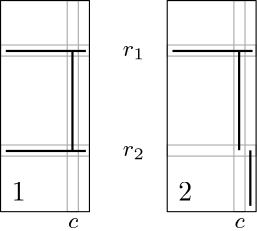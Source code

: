 <?xml version="1.0"?>
<!DOCTYPE ipe SYSTEM "ipe.dtd">
<ipe version="70005" creator="Ipe 7.1.4">
<info created="D:20170211135034" modified="D:20170423183714"/>
<ipestyle name="basic">
<symbol name="arrow/arc(spx)">
<path stroke="sym-stroke" fill="sym-stroke" pen="sym-pen">
0 0 m
-1 0.333 l
-1 -0.333 l
h
</path>
</symbol>
<symbol name="arrow/farc(spx)">
<path stroke="sym-stroke" fill="white" pen="sym-pen">
0 0 m
-1 0.333 l
-1 -0.333 l
h
</path>
</symbol>
<symbol name="arrow/ptarc(spx)">
<path stroke="sym-stroke" fill="sym-stroke" pen="sym-pen">
0 0 m
-1 0.333 l
-0.8 0 l
-1 -0.333 l
h
</path>
</symbol>
<symbol name="arrow/fptarc(spx)">
<path stroke="sym-stroke" fill="white" pen="sym-pen">
0 0 m
-1 0.333 l
-0.8 0 l
-1 -0.333 l
h
</path>
</symbol>
<symbol name="mark/circle(sx)" transformations="translations">
<path fill="sym-stroke">
0.6 0 0 0.6 0 0 e
0.4 0 0 0.4 0 0 e
</path>
</symbol>
<symbol name="mark/disk(sx)" transformations="translations">
<path fill="sym-stroke">
0.6 0 0 0.6 0 0 e
</path>
</symbol>
<symbol name="mark/fdisk(sfx)" transformations="translations">
<group>
<path fill="sym-fill">
0.5 0 0 0.5 0 0 e
</path>
<path fill="sym-stroke" fillrule="eofill">
0.6 0 0 0.6 0 0 e
0.4 0 0 0.4 0 0 e
</path>
</group>
</symbol>
<symbol name="mark/box(sx)" transformations="translations">
<path fill="sym-stroke" fillrule="eofill">
-0.6 -0.6 m
0.6 -0.6 l
0.6 0.6 l
-0.6 0.6 l
h
-0.4 -0.4 m
0.4 -0.4 l
0.4 0.4 l
-0.4 0.4 l
h
</path>
</symbol>
<symbol name="mark/square(sx)" transformations="translations">
<path fill="sym-stroke">
-0.6 -0.6 m
0.6 -0.6 l
0.6 0.6 l
-0.6 0.6 l
h
</path>
</symbol>
<symbol name="mark/fsquare(sfx)" transformations="translations">
<group>
<path fill="sym-fill">
-0.5 -0.5 m
0.5 -0.5 l
0.5 0.5 l
-0.5 0.5 l
h
</path>
<path fill="sym-stroke" fillrule="eofill">
-0.6 -0.6 m
0.6 -0.6 l
0.6 0.6 l
-0.6 0.6 l
h
-0.4 -0.4 m
0.4 -0.4 l
0.4 0.4 l
-0.4 0.4 l
h
</path>
</group>
</symbol>
<symbol name="mark/cross(sx)" transformations="translations">
<group>
<path fill="sym-stroke">
-0.43 -0.57 m
0.57 0.43 l
0.43 0.57 l
-0.57 -0.43 l
h
</path>
<path fill="sym-stroke">
-0.43 0.57 m
0.57 -0.43 l
0.43 -0.57 l
-0.57 0.43 l
h
</path>
</group>
</symbol>
<symbol name="arrow/fnormal(spx)">
<path stroke="sym-stroke" fill="white" pen="sym-pen">
0 0 m
-1 0.333 l
-1 -0.333 l
h
</path>
</symbol>
<symbol name="arrow/pointed(spx)">
<path stroke="sym-stroke" fill="sym-stroke" pen="sym-pen">
0 0 m
-1 0.333 l
-0.8 0 l
-1 -0.333 l
h
</path>
</symbol>
<symbol name="arrow/fpointed(spx)">
<path stroke="sym-stroke" fill="white" pen="sym-pen">
0 0 m
-1 0.333 l
-0.8 0 l
-1 -0.333 l
h
</path>
</symbol>
<symbol name="arrow/linear(spx)">
<path stroke="sym-stroke" pen="sym-pen">
-1 0.333 m
0 0 l
-1 -0.333 l
</path>
</symbol>
<symbol name="arrow/fdouble(spx)">
<path stroke="sym-stroke" fill="white" pen="sym-pen">
0 0 m
-1 0.333 l
-1 -0.333 l
h
-1 0 m
-2 0.333 l
-2 -0.333 l
h
</path>
</symbol>
<symbol name="arrow/double(spx)">
<path stroke="sym-stroke" fill="sym-stroke" pen="sym-pen">
0 0 m
-1 0.333 l
-1 -0.333 l
h
-1 0 m
-2 0.333 l
-2 -0.333 l
h
</path>
</symbol>
<pen name="heavier" value="0.8"/>
<pen name="fat" value="1.2"/>
<pen name="ultrafat" value="2"/>
<symbolsize name="large" value="5"/>
<symbolsize name="small" value="2"/>
<symbolsize name="tiny" value="1.1"/>
<arrowsize name="large" value="10"/>
<arrowsize name="small" value="5"/>
<arrowsize name="tiny" value="3"/>
<color name="red" value="1 0 0"/>
<color name="green" value="0 1 0"/>
<color name="blue" value="0 0 1"/>
<color name="yellow" value="1 1 0"/>
<color name="orange" value="1 0.647 0"/>
<color name="gold" value="1 0.843 0"/>
<color name="purple" value="0.627 0.125 0.941"/>
<color name="gray" value="0.745"/>
<color name="brown" value="0.647 0.165 0.165"/>
<color name="navy" value="0 0 0.502"/>
<color name="pink" value="1 0.753 0.796"/>
<color name="seagreen" value="0.18 0.545 0.341"/>
<color name="turquoise" value="0.251 0.878 0.816"/>
<color name="violet" value="0.933 0.51 0.933"/>
<color name="darkblue" value="0 0 0.545"/>
<color name="darkcyan" value="0 0.545 0.545"/>
<color name="darkgray" value="0.663"/>
<color name="darkgreen" value="0 0.392 0"/>
<color name="darkmagenta" value="0.545 0 0.545"/>
<color name="darkorange" value="1 0.549 0"/>
<color name="darkred" value="0.545 0 0"/>
<color name="lightblue" value="0.678 0.847 0.902"/>
<color name="lightcyan" value="0.878 1 1"/>
<color name="lightgray" value="0.827"/>
<color name="lightgreen" value="0.565 0.933 0.565"/>
<color name="lightyellow" value="1 1 0.878"/>
<dashstyle name="dashed" value="[4] 0"/>
<dashstyle name="dotted" value="[1 3] 0"/>
<dashstyle name="dash dotted" value="[4 2 1 2] 0"/>
<dashstyle name="dash dot dotted" value="[4 2 1 2 1 2] 0"/>
<textsize name="large" value="\large"/>
<textsize name="small" value="\small"/>
<textsize name="tiny" value="\tiny"/>
<textsize name="Large" value="\Large"/>
<textsize name="LARGE" value="\LARGE"/>
<textsize name="huge" value="\huge"/>
<textsize name="Huge" value="\Huge"/>
<textsize name="footnote" value="\footnotesize"/>
<textstyle name="center" begin="\begin{center}" end="\end{center}"/>
<textstyle name="itemize" begin="\begin{itemize}" end="\end{itemize}"/>
<textstyle name="item" begin="\begin{itemize}\item{}" end="\end{itemize}"/>
<gridsize name="4 pts" value="4"/>
<gridsize name="8 pts (~3 mm)" value="8"/>
<gridsize name="16 pts (~6 mm)" value="16"/>
<gridsize name="32 pts (~12 mm)" value="32"/>
<gridsize name="10 pts (~3.5 mm)" value="10"/>
<gridsize name="20 pts (~7 mm)" value="20"/>
<gridsize name="14 pts (~5 mm)" value="14"/>
<gridsize name="28 pts (~10 mm)" value="28"/>
<gridsize name="56 pts (~20 mm)" value="56"/>
<anglesize name="90 deg" value="90"/>
<anglesize name="60 deg" value="60"/>
<anglesize name="45 deg" value="45"/>
<anglesize name="30 deg" value="30"/>
<anglesize name="22.5 deg" value="22.5"/>
<opacity name="10%" value="0.1"/>
<opacity name="30%" value="0.3"/>
<opacity name="50%" value="0.5"/>
<opacity name="75%" value="0.75"/>
<tiling name="falling" angle="-60" step="4" width="1"/>
<tiling name="rising" angle="30" step="4" width="1"/>
</ipestyle>
<page>
<layer name="gamma"/>
<view layers="gamma" active="gamma"/>
<path layer="gamma" matrix="1 0 0 0.655172 -12 289.656" stroke="darkgray">
40 840 m
40 724 l
44 724 l
44 840 l
h
</path>
<path matrix="0.380952 0 0 1 2.47619 12" stroke="darkgray">
4 812 m
4 808 l
88 808 l
88 812 l
h
</path>
<path matrix="0.380952 0 0 1 2.47619 20" stroke="darkgray">
4 768 m
4 764 l
88 764 l
88 768 l
h
</path>
<path matrix="0.363636 0 0 0.655172 2.54545 289.656" stroke="black">
4 840 m
4 724 l
92 724 l
92 840 l
h
</path>
<text matrix="1 0 0 1 -40 12" transformations="translations" pos="88 808" stroke="black" type="label" width="7.972" height="3.439" depth="1.1" valign="baseline" size="footnote">$r_1$</text>
<text matrix="1 0 0 1 -40 20" transformations="translations" pos="88 764" stroke="black" type="label" width="7.972" height="3.439" depth="1.1" valign="baseline" size="footnote">$r_2$</text>
<text matrix="1 0 0 1 -11.76 22.1597" transformations="translations" pos="40 736" stroke="black" type="label" width="3.668" height="3.432" depth="0" valign="baseline" size="footnote">$c$</text>
<path matrix="1 0 0 0.655172 48 289.656" stroke="darkgray">
40 840 m
40 724 l
44 724 l
44 840 l
h
</path>
<path matrix="0.380952 0 0 1 62.4762 12" stroke="darkgray">
4 812 m
4 808 l
88 808 l
88 812 l
h
</path>
<path matrix="0.380952 0 0 1 62.4762 20" stroke="darkgray">
4 768 m
4 764 l
88 764 l
88 768 l
h
</path>
<path matrix="0.363636 0 0 0.655172 62.5455 289.656" stroke="black">
4 840 m
4 724 l
92 724 l
92 840 l
h
</path>
<text matrix="1 0 0 1 48.24 22.1597" transformations="translations" pos="40 736" stroke="black" type="label" width="3.668" height="3.432" depth="0" valign="baseline" size="footnote">$c$</text>
<path matrix="1.00416 0 0 0.81393 -10.2813 161.035" stroke="black" pen="heavier">
40 812 m
40 768 l
</path>
<path matrix="1.44163 0 0 1 -17.1808 -2.15463" stroke="black" pen="heavier">
16 824 m
36 824 l
</path>
<path matrix="1.44163 0 0 1 -17.1808 5.84537" stroke="black" pen="heavier">
16 780 m
36 780 l
</path>
<path matrix="1.44163 0 0 1 42.8192 -2.15463" stroke="black" pen="heavier">
16 824 m
36 824 l
</path>
<text matrix="1 0 0 1 0 8" transformations="translations" pos="8 760" stroke="black" type="label" width="4.981" height="6.42" depth="0" valign="baseline">1</text>
<text matrix="1 0 0 1 -24 8" transformations="translations" pos="92 760" stroke="black" type="label" width="4.981" height="6.42" depth="0" valign="baseline">2</text>
<path matrix="1.00416 0 0 0.813932 49.7187 161.035" stroke="black" pen="heavier">
40 812 m
40 768 l
</path>
<path matrix="1 0 0 1 -22.0803 6.08031" stroke="black" pen="heavier">
116 780 m
116 760 l
</path>
</page>
</ipe>
